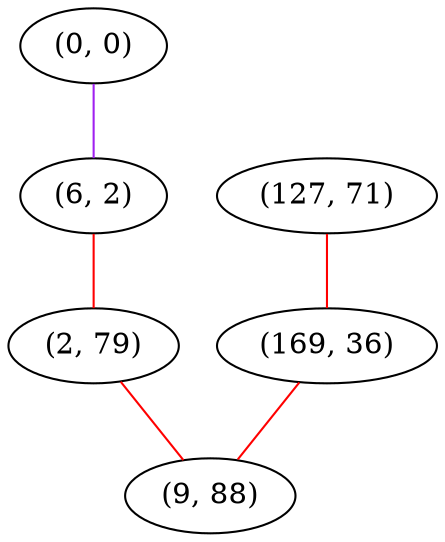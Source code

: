 graph "" {
"(0, 0)";
"(127, 71)";
"(6, 2)";
"(169, 36)";
"(2, 79)";
"(9, 88)";
"(0, 0)" -- "(6, 2)"  [color=purple, key=0, weight=4];
"(127, 71)" -- "(169, 36)"  [color=red, key=0, weight=1];
"(6, 2)" -- "(2, 79)"  [color=red, key=0, weight=1];
"(169, 36)" -- "(9, 88)"  [color=red, key=0, weight=1];
"(2, 79)" -- "(9, 88)"  [color=red, key=0, weight=1];
}

